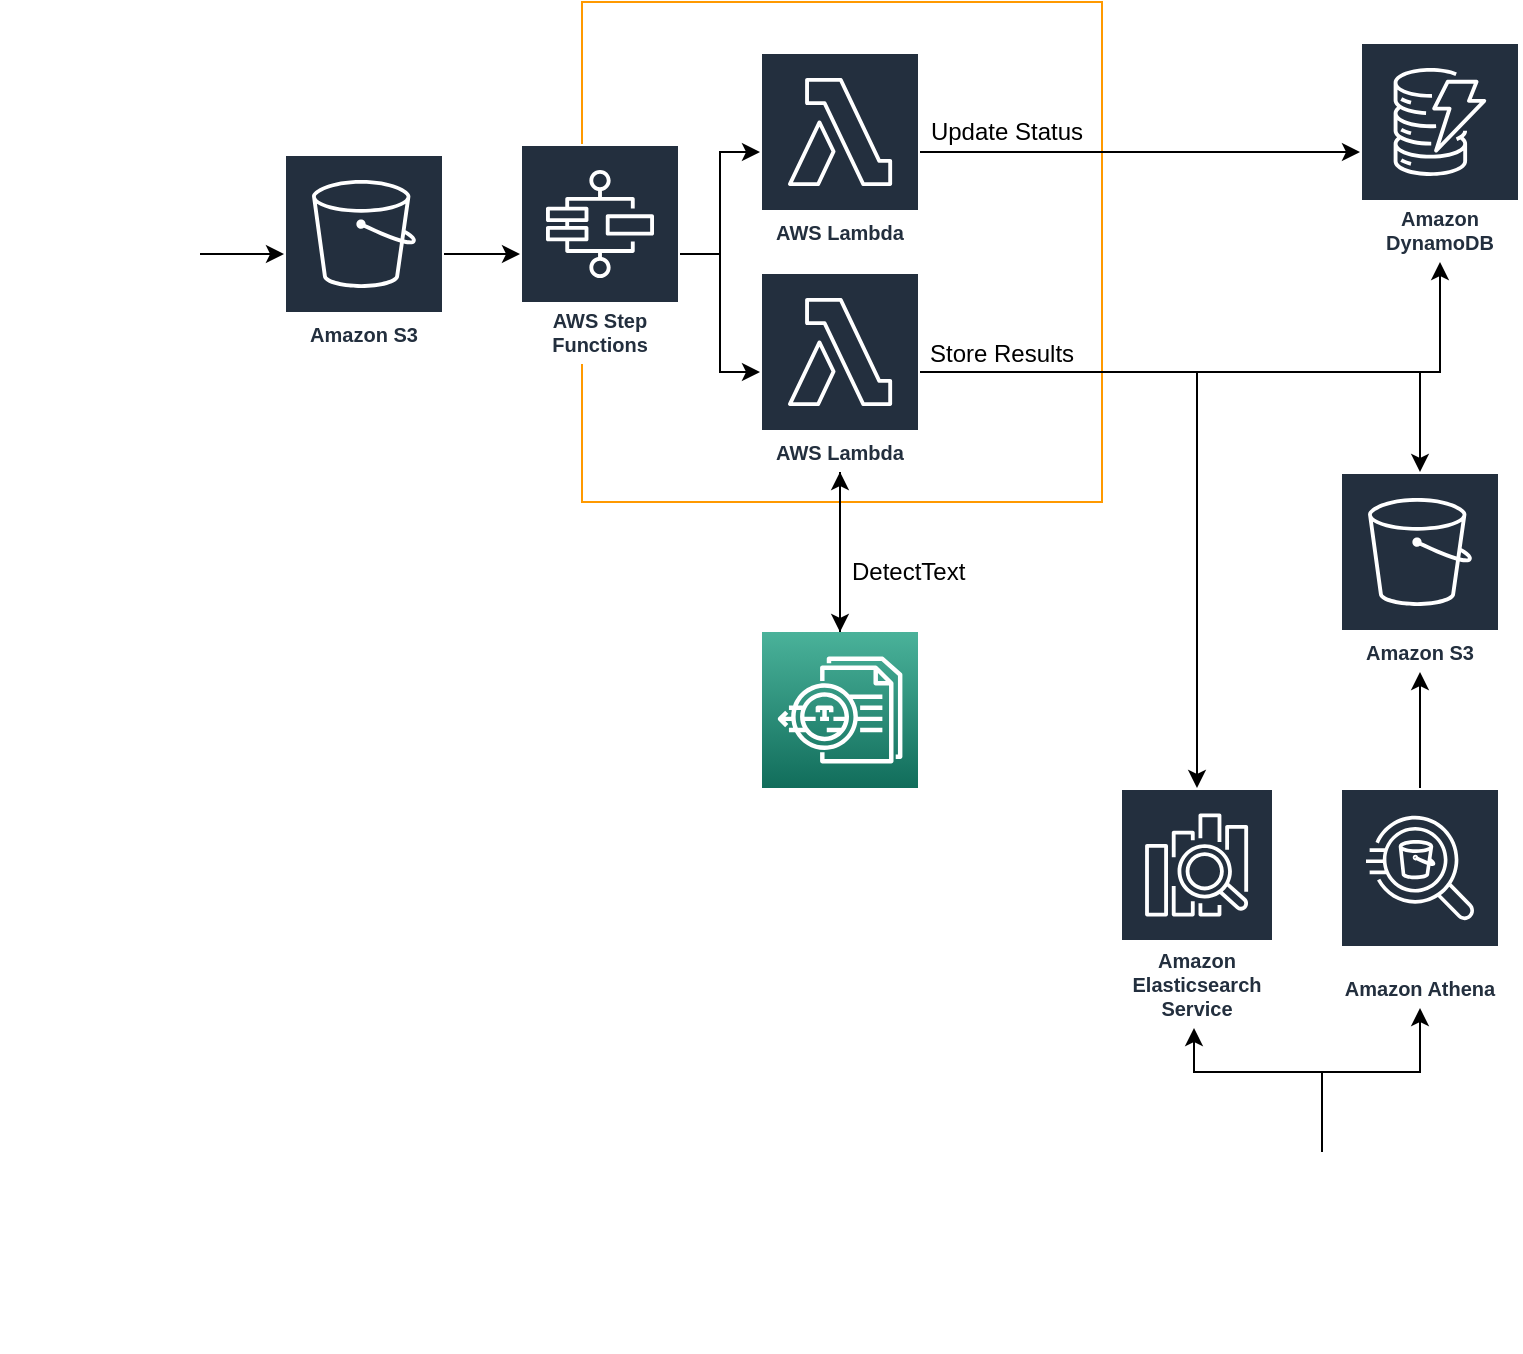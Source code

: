 <mxfile version="10.7.9" type="github"><diagram id="_9xGrbSbvRS7VDUAFWtT" name="Page-1"><mxGraphModel dx="1135" dy="647" grid="1" gridSize="10" guides="1" tooltips="1" connect="1" arrows="1" fold="1" page="1" pageScale="1" pageWidth="850" pageHeight="1100" math="0" shadow="0"><root><mxCell id="0"/><mxCell id="1" parent="0"/><mxCell id="ZnEtBx2oD8rx8JuQA-qM-7" value="" style="outlineConnect=0;gradientColor=none;html=1;whiteSpace=wrap;fontSize=12;fontStyle=0;strokeColor=#FF9900;fillColor=none;verticalAlign=top;align=center;fontColor=#FF9900;dashed=0;spacingTop=3;" parent="1" vertex="1"><mxGeometry x="311" y="25" width="260" height="250" as="geometry"/></mxCell><mxCell id="ZnEtBx2oD8rx8JuQA-qM-23" style="edgeStyle=orthogonalEdgeStyle;rounded=0;orthogonalLoop=1;jettySize=auto;html=1;" parent="1" source="ZnEtBx2oD8rx8JuQA-qM-8" target="ZnEtBx2oD8rx8JuQA-qM-20" edge="1"><mxGeometry relative="1" as="geometry"/></mxCell><mxCell id="ZnEtBx2oD8rx8JuQA-qM-8" value="" style="outlineConnect=0;fontColor=#232F3E;gradientColor=#4AB29A;gradientDirection=north;fillColor=#116D5B;strokeColor=#ffffff;dashed=0;verticalLabelPosition=bottom;verticalAlign=top;align=center;html=1;fontSize=12;fontStyle=0;aspect=fixed;shape=mxgraph.aws4.resourceIcon;resIcon=mxgraph.aws4.textract;" parent="1" vertex="1"><mxGeometry x="401" y="340" width="78" height="78" as="geometry"/></mxCell><mxCell id="ZnEtBx2oD8rx8JuQA-qM-14" style="edgeStyle=orthogonalEdgeStyle;rounded=0;orthogonalLoop=1;jettySize=auto;html=1;" parent="1" source="ZnEtBx2oD8rx8JuQA-qM-9" target="ZnEtBx2oD8rx8JuQA-qM-11" edge="1"><mxGeometry relative="1" as="geometry"/></mxCell><mxCell id="ZnEtBx2oD8rx8JuQA-qM-9" value="" style="shape=image;html=1;verticalAlign=top;verticalLabelPosition=bottom;labelBackgroundColor=#ffffff;imageAspect=0;aspect=fixed;image=https://cdn1.iconfinder.com/data/icons/iconnice-vector-icon/30/Vector-icons_47-128.png" parent="1" vertex="1"><mxGeometry x="20" y="101" width="100" height="100" as="geometry"/></mxCell><mxCell id="ZnEtBx2oD8rx8JuQA-qM-15" style="edgeStyle=orthogonalEdgeStyle;rounded=0;orthogonalLoop=1;jettySize=auto;html=1;" parent="1" source="ZnEtBx2oD8rx8JuQA-qM-11" target="ZnEtBx2oD8rx8JuQA-qM-12" edge="1"><mxGeometry relative="1" as="geometry"/></mxCell><mxCell id="ZnEtBx2oD8rx8JuQA-qM-11" value="Amazon S3" style="outlineConnect=0;fontColor=#232F3E;gradientColor=none;strokeColor=#ffffff;fillColor=#232F3E;dashed=0;verticalLabelPosition=middle;verticalAlign=bottom;align=center;html=1;whiteSpace=wrap;fontSize=10;fontStyle=1;spacing=3;shape=mxgraph.aws4.productIcon;prIcon=mxgraph.aws4.s3;" parent="1" vertex="1"><mxGeometry x="162" y="101" width="80" height="100" as="geometry"/></mxCell><mxCell id="ZnEtBx2oD8rx8JuQA-qM-16" style="edgeStyle=orthogonalEdgeStyle;rounded=0;orthogonalLoop=1;jettySize=auto;html=1;" parent="1" source="ZnEtBx2oD8rx8JuQA-qM-12" target="ZnEtBx2oD8rx8JuQA-qM-13" edge="1"><mxGeometry relative="1" as="geometry"/></mxCell><mxCell id="ZnEtBx2oD8rx8JuQA-qM-21" style="edgeStyle=orthogonalEdgeStyle;rounded=0;orthogonalLoop=1;jettySize=auto;html=1;" parent="1" source="ZnEtBx2oD8rx8JuQA-qM-12" target="ZnEtBx2oD8rx8JuQA-qM-20" edge="1"><mxGeometry relative="1" as="geometry"/></mxCell><mxCell id="ZnEtBx2oD8rx8JuQA-qM-12" value="AWS Step Functions" style="outlineConnect=0;fontColor=#232F3E;gradientColor=none;strokeColor=#ffffff;fillColor=#232F3E;dashed=0;verticalLabelPosition=middle;verticalAlign=bottom;align=center;html=1;whiteSpace=wrap;fontSize=10;fontStyle=1;spacing=3;shape=mxgraph.aws4.productIcon;prIcon=mxgraph.aws4.step_functions;" parent="1" vertex="1"><mxGeometry x="280" y="96" width="80" height="110" as="geometry"/></mxCell><object label="" id="ZnEtBx2oD8rx8JuQA-qM-18"><mxCell style="edgeStyle=orthogonalEdgeStyle;rounded=0;orthogonalLoop=1;jettySize=auto;html=1;" parent="1" source="ZnEtBx2oD8rx8JuQA-qM-13" target="ZnEtBx2oD8rx8JuQA-qM-17" edge="1"><mxGeometry relative="1" as="geometry"/></mxCell></object><mxCell id="ZnEtBx2oD8rx8JuQA-qM-19" value="Update Status&lt;br&gt;" style="text;html=1;resizable=0;points=[];align=center;verticalAlign=middle;labelBackgroundColor=#ffffff;" parent="ZnEtBx2oD8rx8JuQA-qM-18" vertex="1" connectable="0"><mxGeometry x="-0.306" relative="1" as="geometry"><mxPoint x="-34" y="-10" as="offset"/></mxGeometry></mxCell><mxCell id="ZnEtBx2oD8rx8JuQA-qM-13" value="AWS Lambda" style="outlineConnect=0;fontColor=#232F3E;gradientColor=none;strokeColor=#ffffff;fillColor=#232F3E;dashed=0;verticalLabelPosition=middle;verticalAlign=bottom;align=center;html=1;whiteSpace=wrap;fontSize=10;fontStyle=1;spacing=3;shape=mxgraph.aws4.productIcon;prIcon=mxgraph.aws4.lambda;" parent="1" vertex="1"><mxGeometry x="400" y="50" width="80" height="100" as="geometry"/></mxCell><mxCell id="ZnEtBx2oD8rx8JuQA-qM-17" value="Amazon DynamoDB" style="outlineConnect=0;fontColor=#232F3E;gradientColor=none;strokeColor=#ffffff;fillColor=#232F3E;dashed=0;verticalLabelPosition=middle;verticalAlign=bottom;align=center;html=1;whiteSpace=wrap;fontSize=10;fontStyle=1;spacing=3;shape=mxgraph.aws4.productIcon;prIcon=mxgraph.aws4.dynamodb;" parent="1" vertex="1"><mxGeometry x="700" y="45" width="80" height="110" as="geometry"/></mxCell><mxCell id="ZnEtBx2oD8rx8JuQA-qM-22" style="edgeStyle=orthogonalEdgeStyle;rounded=0;orthogonalLoop=1;jettySize=auto;html=1;" parent="1" source="ZnEtBx2oD8rx8JuQA-qM-20" target="ZnEtBx2oD8rx8JuQA-qM-8" edge="1"><mxGeometry relative="1" as="geometry"/></mxCell><mxCell id="ZnEtBx2oD8rx8JuQA-qM-24" style="edgeStyle=orthogonalEdgeStyle;rounded=0;orthogonalLoop=1;jettySize=auto;html=1;" parent="1" source="ZnEtBx2oD8rx8JuQA-qM-20" target="ZnEtBx2oD8rx8JuQA-qM-17" edge="1"><mxGeometry relative="1" as="geometry"/></mxCell><mxCell id="ZnEtBx2oD8rx8JuQA-qM-27" style="edgeStyle=orthogonalEdgeStyle;rounded=0;orthogonalLoop=1;jettySize=auto;html=1;" parent="1" source="ZnEtBx2oD8rx8JuQA-qM-20" target="ZnEtBx2oD8rx8JuQA-qM-26" edge="1"><mxGeometry relative="1" as="geometry"><Array as="points"><mxPoint x="730" y="210"/></Array></mxGeometry></mxCell><mxCell id="3pyrWbp89Dv2M1fkCMHx-4" style="edgeStyle=orthogonalEdgeStyle;rounded=0;orthogonalLoop=1;jettySize=auto;html=1;" edge="1" parent="1" source="ZnEtBx2oD8rx8JuQA-qM-20" target="3pyrWbp89Dv2M1fkCMHx-3"><mxGeometry relative="1" as="geometry"/></mxCell><mxCell id="ZnEtBx2oD8rx8JuQA-qM-20" value="AWS Lambda" style="outlineConnect=0;fontColor=#232F3E;gradientColor=none;strokeColor=#ffffff;fillColor=#232F3E;dashed=0;verticalLabelPosition=middle;verticalAlign=bottom;align=center;html=1;whiteSpace=wrap;fontSize=10;fontStyle=1;spacing=3;shape=mxgraph.aws4.productIcon;prIcon=mxgraph.aws4.lambda;" parent="1" vertex="1"><mxGeometry x="400" y="160" width="80" height="100" as="geometry"/></mxCell><mxCell id="ZnEtBx2oD8rx8JuQA-qM-25" value="Store Results&lt;br&gt;" style="text;html=1;resizable=0;points=[];autosize=1;align=left;verticalAlign=top;spacingTop=-4;" parent="1" vertex="1"><mxGeometry x="483" y="191" width="90" height="20" as="geometry"/></mxCell><mxCell id="ZnEtBx2oD8rx8JuQA-qM-26" value="Amazon S3" style="outlineConnect=0;fontColor=#232F3E;gradientColor=none;strokeColor=#ffffff;fillColor=#232F3E;dashed=0;verticalLabelPosition=middle;verticalAlign=bottom;align=center;html=1;whiteSpace=wrap;fontSize=10;fontStyle=1;spacing=3;shape=mxgraph.aws4.productIcon;prIcon=mxgraph.aws4.s3;" parent="1" vertex="1"><mxGeometry x="690" y="260" width="80" height="100" as="geometry"/></mxCell><mxCell id="ZnEtBx2oD8rx8JuQA-qM-28" value="DetectText" style="text;html=1;resizable=0;points=[];autosize=1;align=left;verticalAlign=top;spacingTop=-4;" parent="1" vertex="1"><mxGeometry x="444" y="300" width="70" height="20" as="geometry"/></mxCell><mxCell id="3pyrWbp89Dv2M1fkCMHx-2" style="edgeStyle=orthogonalEdgeStyle;rounded=0;orthogonalLoop=1;jettySize=auto;html=1;" edge="1" parent="1" source="3pyrWbp89Dv2M1fkCMHx-1" target="ZnEtBx2oD8rx8JuQA-qM-26"><mxGeometry relative="1" as="geometry"/></mxCell><mxCell id="3pyrWbp89Dv2M1fkCMHx-1" value="Amazon Athena" style="outlineConnect=0;fontColor=#232F3E;gradientColor=none;strokeColor=#ffffff;fillColor=#232F3E;dashed=0;verticalLabelPosition=middle;verticalAlign=bottom;align=center;html=1;whiteSpace=wrap;fontSize=10;fontStyle=1;spacing=3;shape=mxgraph.aws4.productIcon;prIcon=mxgraph.aws4.athena;" vertex="1" parent="1"><mxGeometry x="690" y="418" width="80" height="110" as="geometry"/></mxCell><mxCell id="3pyrWbp89Dv2M1fkCMHx-3" value="Amazon Elasticsearch Service" style="outlineConnect=0;fontColor=#232F3E;gradientColor=none;strokeColor=#ffffff;fillColor=#232F3E;dashed=0;verticalLabelPosition=middle;verticalAlign=bottom;align=center;html=1;whiteSpace=wrap;fontSize=10;fontStyle=1;spacing=3;shape=mxgraph.aws4.productIcon;prIcon=mxgraph.aws4.elasticsearch_service;" vertex="1" parent="1"><mxGeometry x="580" y="418" width="77" height="120" as="geometry"/></mxCell><mxCell id="3pyrWbp89Dv2M1fkCMHx-6" style="edgeStyle=orthogonalEdgeStyle;rounded=0;orthogonalLoop=1;jettySize=auto;html=1;" edge="1" parent="1" source="3pyrWbp89Dv2M1fkCMHx-5" target="3pyrWbp89Dv2M1fkCMHx-3"><mxGeometry relative="1" as="geometry"><Array as="points"><mxPoint x="681" y="560"/><mxPoint x="617" y="560"/></Array></mxGeometry></mxCell><mxCell id="3pyrWbp89Dv2M1fkCMHx-7" style="edgeStyle=orthogonalEdgeStyle;rounded=0;orthogonalLoop=1;jettySize=auto;html=1;" edge="1" parent="1" source="3pyrWbp89Dv2M1fkCMHx-5" target="3pyrWbp89Dv2M1fkCMHx-1"><mxGeometry relative="1" as="geometry"><Array as="points"><mxPoint x="681" y="560"/><mxPoint x="730" y="560"/></Array></mxGeometry></mxCell><mxCell id="3pyrWbp89Dv2M1fkCMHx-5" value="" style="shape=image;html=1;verticalAlign=top;verticalLabelPosition=bottom;labelBackgroundColor=#ffffff;imageAspect=0;aspect=fixed;image=https://cdn4.iconfinder.com/data/icons/small-n-flat/24/user-group-128.png" vertex="1" parent="1"><mxGeometry x="631" y="600" width="100" height="100" as="geometry"/></mxCell></root></mxGraphModel></diagram></mxfile>